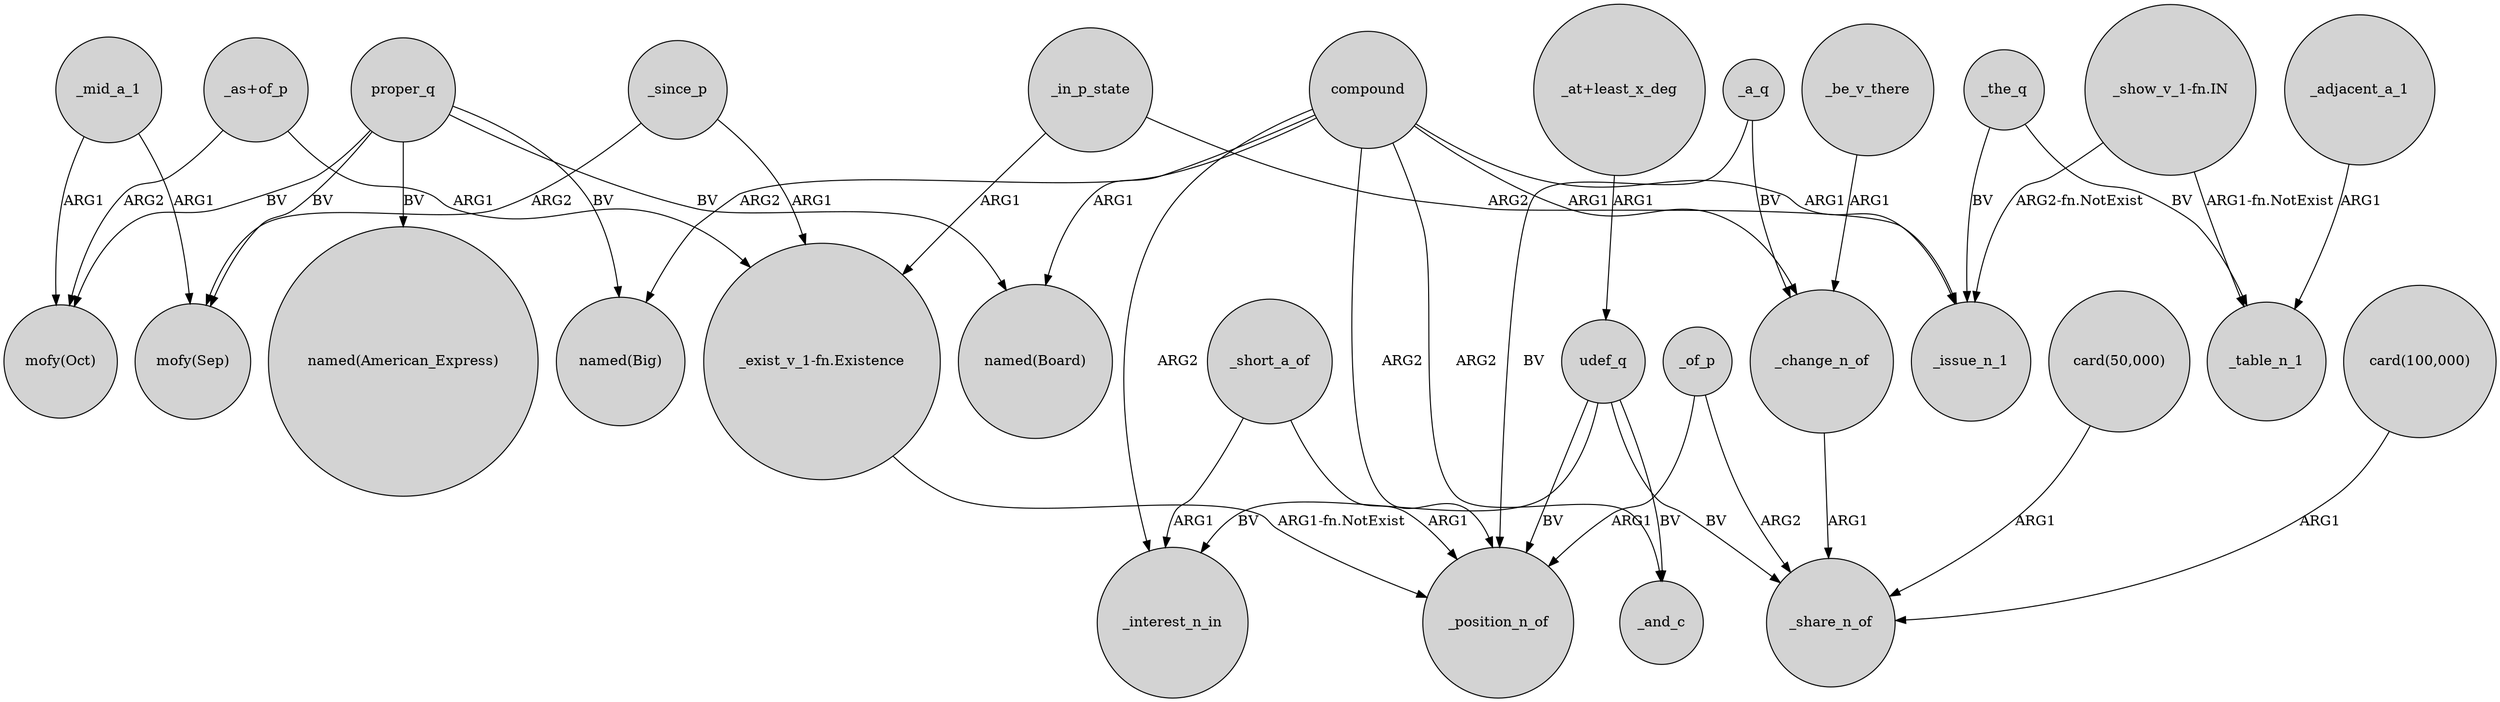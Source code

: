 digraph {
	node [shape=circle style=filled]
	compound -> _position_n_of [label=ARG2]
	"_as+of_p" -> "_exist_v_1-fn.Existence" [label=ARG1]
	"card(50,000)" -> _share_n_of [label=ARG1]
	_the_q -> _table_n_1 [label=BV]
	proper_q -> "mofy(Oct)" [label=BV]
	_in_p_state -> _issue_n_1 [label=ARG2]
	udef_q -> _interest_n_in [label=BV]
	proper_q -> "named(Board)" [label=BV]
	_be_v_there -> _change_n_of [label=ARG1]
	_the_q -> _issue_n_1 [label=BV]
	_adjacent_a_1 -> _table_n_1 [label=ARG1]
	proper_q -> "mofy(Sep)" [label=BV]
	compound -> _interest_n_in [label=ARG2]
	_since_p -> "_exist_v_1-fn.Existence" [label=ARG1]
	"_at+least_x_deg" -> udef_q [label=ARG1]
	compound -> _and_c [label=ARG2]
	compound -> "named(Board)" [label=ARG1]
	_mid_a_1 -> "mofy(Oct)" [label=ARG1]
	_a_q -> _position_n_of [label=BV]
	"_as+of_p" -> "mofy(Oct)" [label=ARG2]
	compound -> _change_n_of [label=ARG1]
	_since_p -> "mofy(Sep)" [label=ARG2]
	_change_n_of -> _share_n_of [label=ARG1]
	_mid_a_1 -> "mofy(Sep)" [label=ARG1]
	compound -> _issue_n_1 [label=ARG1]
	"_show_v_1-fn.IN" -> _table_n_1 [label="ARG1-fn.NotExist"]
	udef_q -> _share_n_of [label=BV]
	_in_p_state -> "_exist_v_1-fn.Existence" [label=ARG1]
	_of_p -> _share_n_of [label=ARG2]
	_short_a_of -> _position_n_of [label=ARG1]
	compound -> "named(Big)" [label=ARG2]
	udef_q -> _position_n_of [label=BV]
	udef_q -> _and_c [label=BV]
	"_show_v_1-fn.IN" -> _issue_n_1 [label="ARG2-fn.NotExist"]
	_short_a_of -> _interest_n_in [label=ARG1]
	"card(100,000)" -> _share_n_of [label=ARG1]
	_a_q -> _change_n_of [label=BV]
	"_exist_v_1-fn.Existence" -> _position_n_of [label="ARG1-fn.NotExist"]
	_of_p -> _position_n_of [label=ARG1]
	proper_q -> "named(American_Express)" [label=BV]
	proper_q -> "named(Big)" [label=BV]
}
